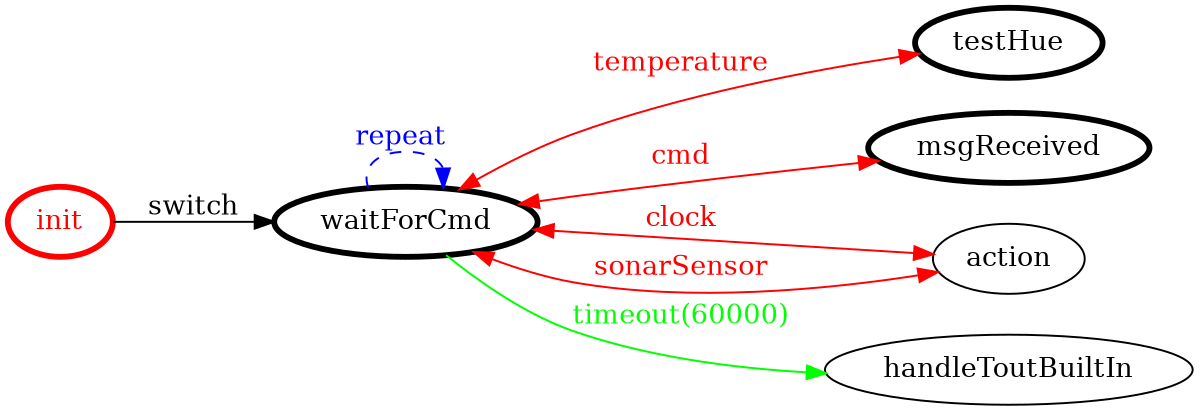 /*
*
* A GraphViz DOT FSM description 
* Please use a GraphViz visualizer (like http://www.webgraphviz.com)
*  
*/

digraph finite_state_machine {
	rankdir=LR
	size="8,5"
	
	init [ color = red ][ fontcolor = red ][ penwidth = 3 ]
	testHue [ color = black ][ fontcolor = black ][ penwidth = 3 ]
	waitForCmd [ color = black ][ fontcolor = black ][ penwidth = 3 ]
	msgReceived [ color = black ][ fontcolor = black ][ penwidth = 3 ]
	
	waitForCmd -> action [ label = "clock" ][ color = red ][ fontcolor = red ][ dir = both ]
	waitForCmd -> action [ label = "sonarSensor" ][ color = red ][ fontcolor = red ][ dir = both ]
	waitForCmd -> msgReceived [ label = "cmd" ][ color = red ][ fontcolor = red ][ dir = both ]
	waitForCmd -> testHue [ label = "temperature" ][ color = red ][ fontcolor = red ][ dir = both ]
	waitForCmd -> handleToutBuiltIn [ label = "timeout(60000)" ][ color = green ][ fontcolor = green ]
	init -> waitForCmd [ label = "switch" ][ color = black ][ fontcolor = black ]
	waitForCmd -> waitForCmd [ label = "repeat "][ style = dashed ][ color = blue ][ fontcolor = blue ]
}
